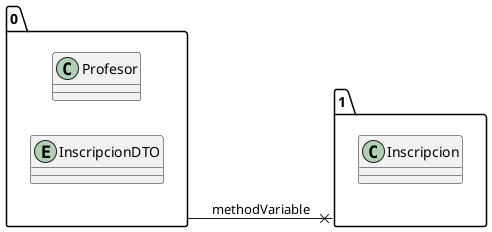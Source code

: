 @startuml 
allow_mixing
left to right direction
package "0"{
class Profesor
entity InscripcionDTO

}
package "1"{
class Inscripcion

}
"0" --x "1":methodVariable
@enduml